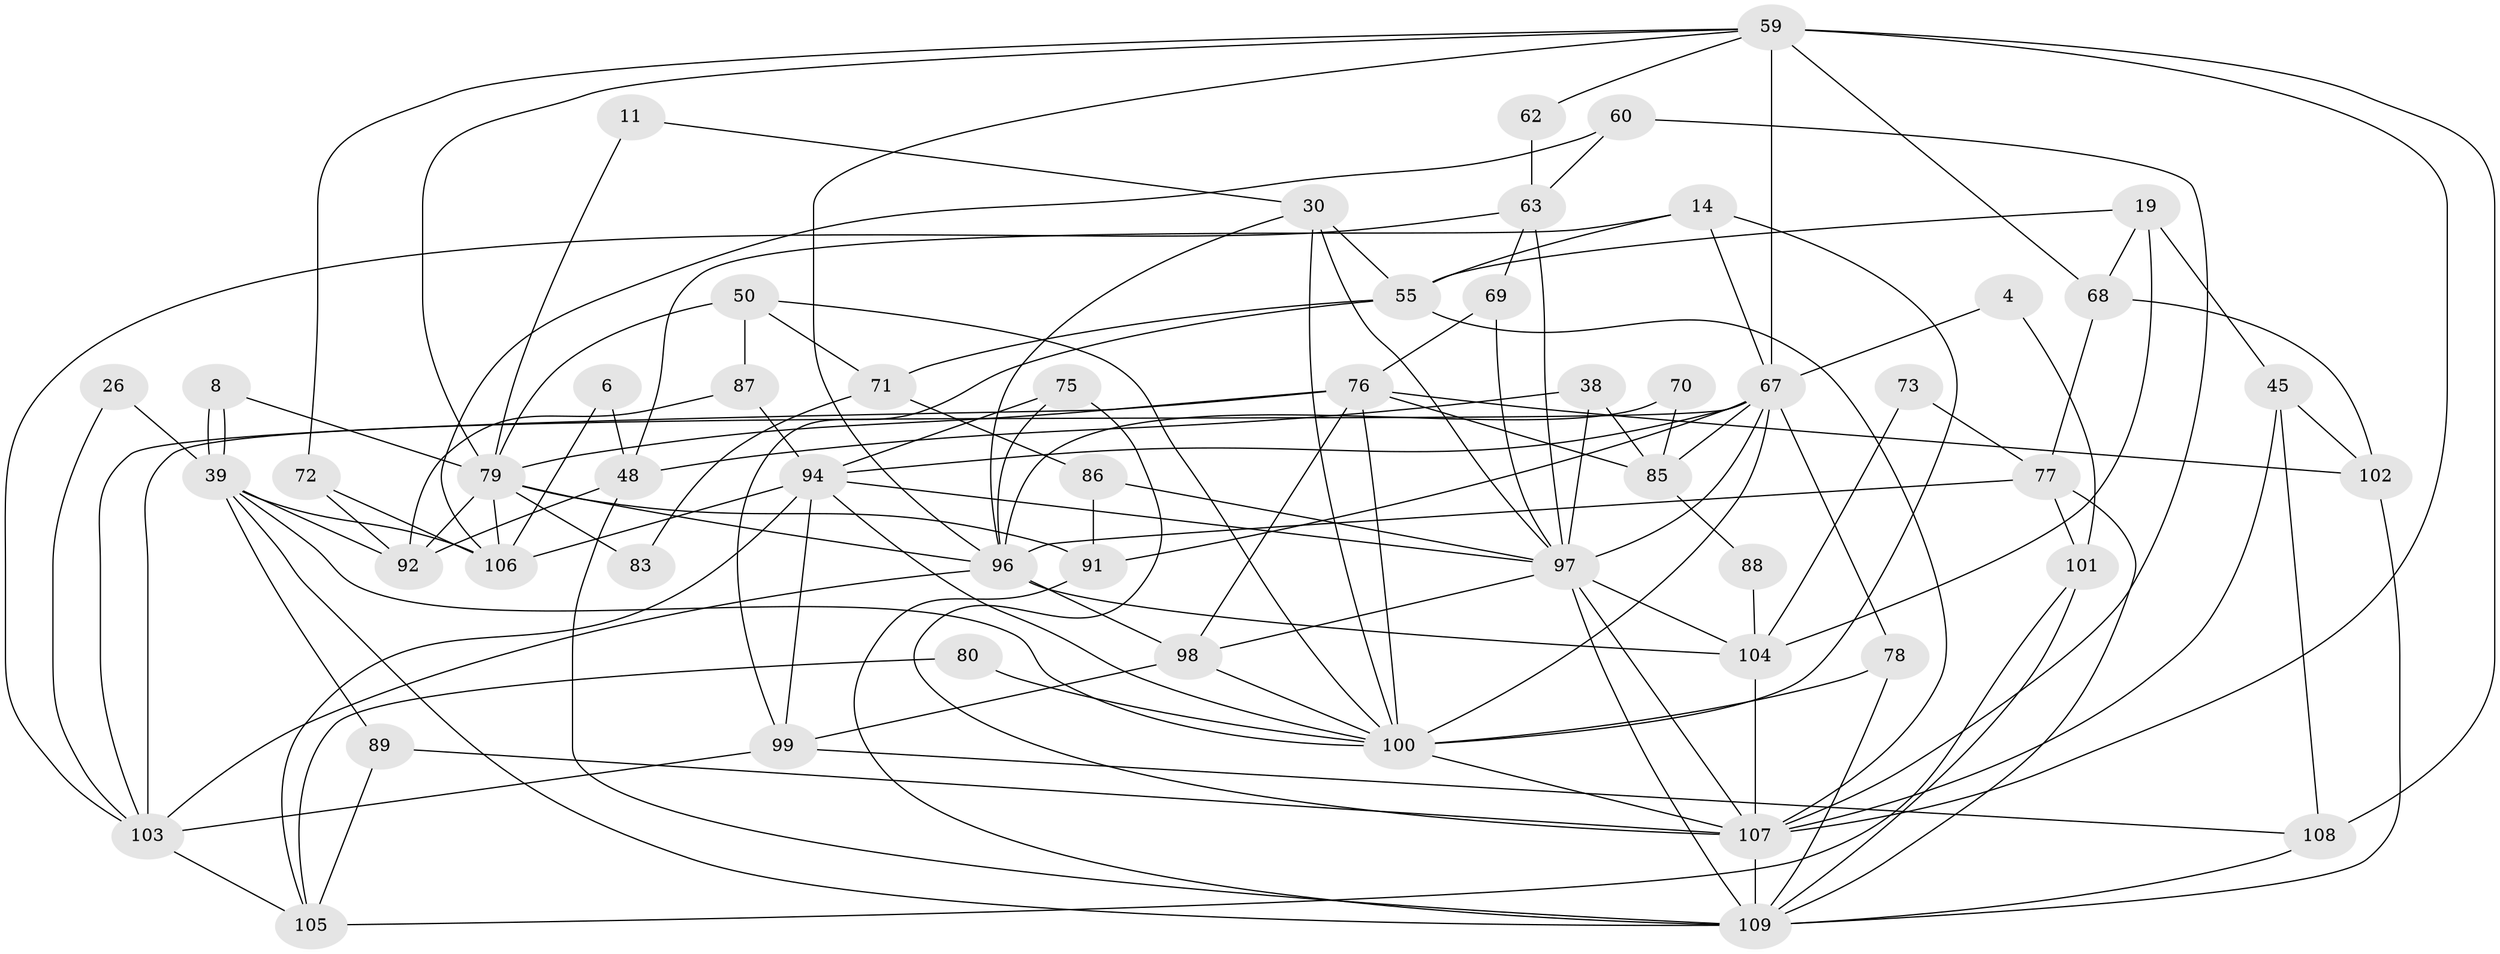 // original degree distribution, {3: 0.26605504587155965, 2: 0.1834862385321101, 4: 0.23853211009174313, 5: 0.1559633027522936, 8: 0.027522935779816515, 6: 0.07339449541284404, 7: 0.03669724770642202, 10: 0.01834862385321101}
// Generated by graph-tools (version 1.1) at 2025/50/03/09/25 04:50:56]
// undirected, 54 vertices, 131 edges
graph export_dot {
graph [start="1"]
  node [color=gray90,style=filled];
  4;
  6;
  8;
  11;
  14;
  19;
  26;
  30 [super="+27"];
  38;
  39;
  45 [super="+34"];
  48 [super="+18"];
  50;
  55;
  59 [super="+51+47"];
  60;
  62;
  63;
  67 [super="+12+32"];
  68;
  69;
  70;
  71;
  72;
  73;
  75 [super="+52"];
  76 [super="+74+44"];
  77;
  78;
  79 [super="+28"];
  80;
  83;
  85;
  86;
  87 [super="+64"];
  88;
  89;
  91;
  92;
  94 [super="+90+53"];
  96 [super="+17+29+65+43"];
  97 [super="+16+21+46+81"];
  98;
  99 [super="+49"];
  100 [super="+2+42+84+93+95"];
  101 [super="+66"];
  102 [super="+23"];
  103 [super="+31+58"];
  104 [super="+33"];
  105;
  106 [super="+41+61"];
  107 [super="+82"];
  108;
  109 [super="+7+57"];
  4 -- 101;
  4 -- 67;
  6 -- 48;
  6 -- 106;
  8 -- 79;
  8 -- 39;
  8 -- 39;
  11 -- 30;
  11 -- 79;
  14 -- 55;
  14 -- 48 [weight=2];
  14 -- 67 [weight=2];
  14 -- 100 [weight=3];
  19 -- 55;
  19 -- 45 [weight=2];
  19 -- 68;
  19 -- 104;
  26 -- 39;
  26 -- 103;
  30 -- 55 [weight=2];
  30 -- 96;
  30 -- 97;
  30 -- 100;
  38 -- 85;
  38 -- 97;
  38 -- 48;
  39 -- 109 [weight=2];
  39 -- 89;
  39 -- 92;
  39 -- 106 [weight=2];
  39 -- 100;
  45 -- 108;
  45 -- 107;
  45 -- 102;
  48 -- 92;
  48 -- 109 [weight=2];
  50 -- 79;
  50 -- 87 [weight=2];
  50 -- 71;
  50 -- 100;
  55 -- 71;
  55 -- 99;
  55 -- 107;
  59 -- 108;
  59 -- 96;
  59 -- 107 [weight=3];
  59 -- 67 [weight=3];
  59 -- 79 [weight=2];
  59 -- 72;
  59 -- 62;
  59 -- 68;
  60 -- 107;
  60 -- 63;
  60 -- 106;
  62 -- 63;
  63 -- 69;
  63 -- 103;
  63 -- 97;
  67 -- 78;
  67 -- 85;
  67 -- 91;
  67 -- 103 [weight=2];
  67 -- 94;
  67 -- 97;
  67 -- 100 [weight=3];
  68 -- 77;
  68 -- 102;
  69 -- 76;
  69 -- 97;
  70 -- 85;
  70 -- 96;
  71 -- 86;
  71 -- 83;
  72 -- 92;
  72 -- 106;
  73 -- 77;
  73 -- 104;
  75 -- 94;
  75 -- 96;
  75 -- 107;
  76 -- 103 [weight=3];
  76 -- 79;
  76 -- 98;
  76 -- 85;
  76 -- 102;
  76 -- 100 [weight=2];
  77 -- 109 [weight=2];
  77 -- 101 [weight=2];
  77 -- 96 [weight=2];
  78 -- 109;
  78 -- 100;
  79 -- 106 [weight=2];
  79 -- 91;
  79 -- 83;
  79 -- 92;
  79 -- 96;
  80 -- 105;
  80 -- 100;
  85 -- 88;
  86 -- 91;
  86 -- 97;
  87 -- 92;
  87 -- 94;
  88 -- 104;
  89 -- 107;
  89 -- 105;
  91 -- 109;
  94 -- 100 [weight=3];
  94 -- 105;
  94 -- 97;
  94 -- 99;
  94 -- 106;
  96 -- 103 [weight=2];
  96 -- 98;
  96 -- 104;
  97 -- 109;
  97 -- 104;
  97 -- 98;
  97 -- 107 [weight=2];
  98 -- 100;
  98 -- 99;
  99 -- 108;
  99 -- 103;
  100 -- 107 [weight=2];
  101 -- 105;
  101 -- 109;
  102 -- 109;
  103 -- 105;
  104 -- 107;
  107 -- 109 [weight=2];
  108 -- 109;
}

